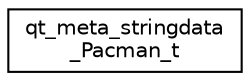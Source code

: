 digraph "Graphical Class Hierarchy"
{
 // LATEX_PDF_SIZE
  edge [fontname="Helvetica",fontsize="10",labelfontname="Helvetica",labelfontsize="10"];
  node [fontname="Helvetica",fontsize="10",shape=record];
  rankdir="LR";
  Node0 [label="qt_meta_stringdata\l_Pacman_t",height=0.2,width=0.4,color="black", fillcolor="white", style="filled",URL="$structqt__meta__stringdata__Pacman__t.html",tooltip=" "];
}

